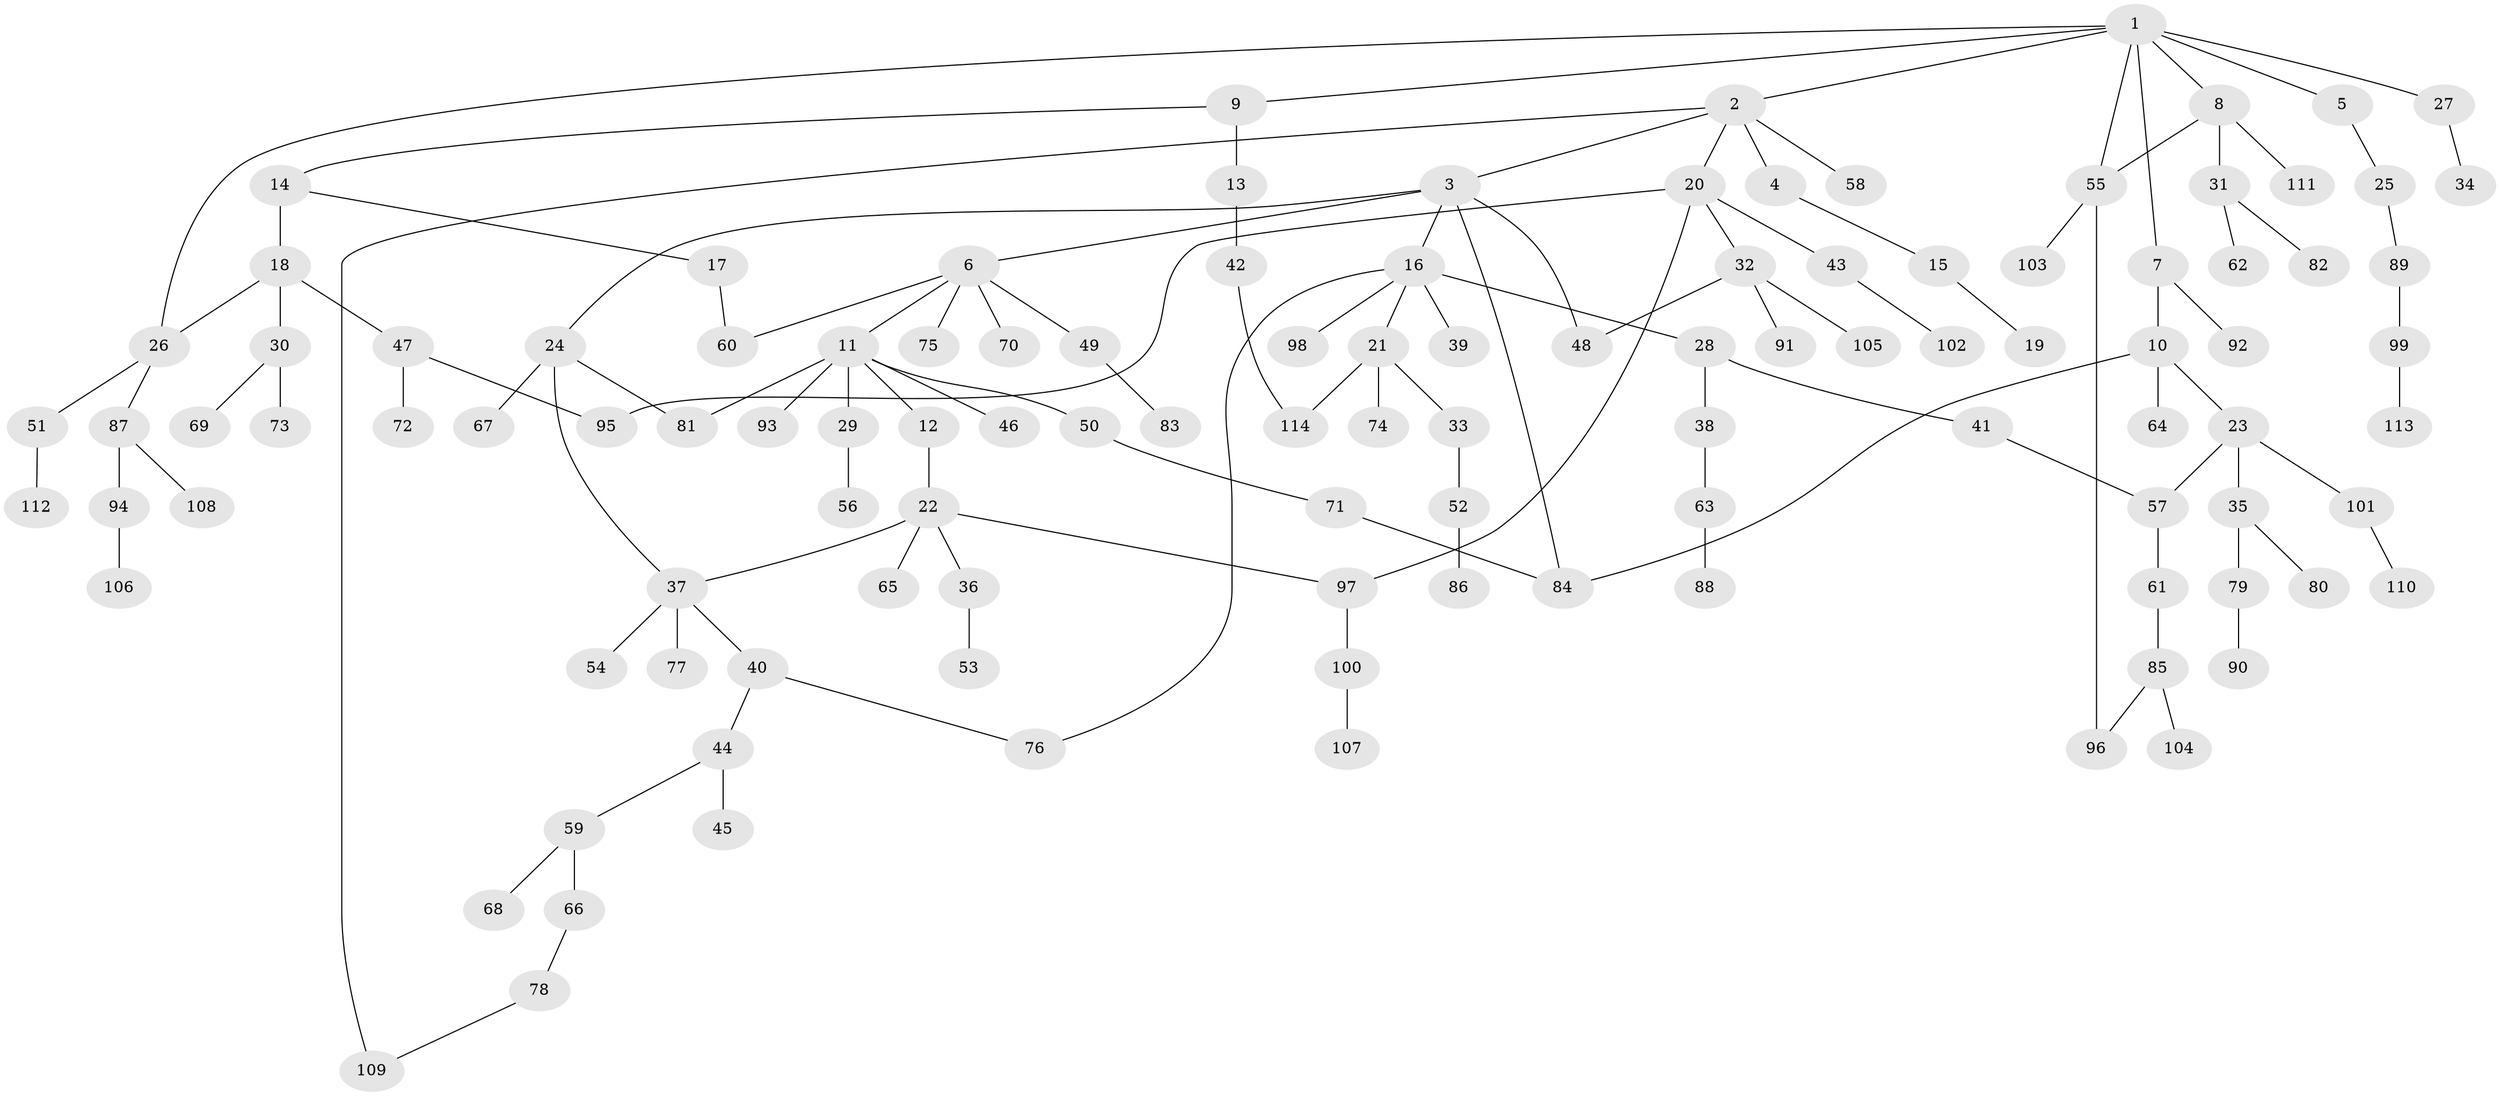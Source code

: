 // Generated by graph-tools (version 1.1) at 2025/41/03/09/25 04:41:48]
// undirected, 114 vertices, 128 edges
graph export_dot {
graph [start="1"]
  node [color=gray90,style=filled];
  1;
  2;
  3;
  4;
  5;
  6;
  7;
  8;
  9;
  10;
  11;
  12;
  13;
  14;
  15;
  16;
  17;
  18;
  19;
  20;
  21;
  22;
  23;
  24;
  25;
  26;
  27;
  28;
  29;
  30;
  31;
  32;
  33;
  34;
  35;
  36;
  37;
  38;
  39;
  40;
  41;
  42;
  43;
  44;
  45;
  46;
  47;
  48;
  49;
  50;
  51;
  52;
  53;
  54;
  55;
  56;
  57;
  58;
  59;
  60;
  61;
  62;
  63;
  64;
  65;
  66;
  67;
  68;
  69;
  70;
  71;
  72;
  73;
  74;
  75;
  76;
  77;
  78;
  79;
  80;
  81;
  82;
  83;
  84;
  85;
  86;
  87;
  88;
  89;
  90;
  91;
  92;
  93;
  94;
  95;
  96;
  97;
  98;
  99;
  100;
  101;
  102;
  103;
  104;
  105;
  106;
  107;
  108;
  109;
  110;
  111;
  112;
  113;
  114;
  1 -- 2;
  1 -- 5;
  1 -- 7;
  1 -- 8;
  1 -- 9;
  1 -- 26;
  1 -- 27;
  1 -- 55;
  2 -- 3;
  2 -- 4;
  2 -- 20;
  2 -- 58;
  2 -- 109;
  3 -- 6;
  3 -- 16;
  3 -- 24;
  3 -- 48;
  3 -- 84;
  4 -- 15;
  5 -- 25;
  6 -- 11;
  6 -- 49;
  6 -- 60;
  6 -- 70;
  6 -- 75;
  7 -- 10;
  7 -- 92;
  8 -- 31;
  8 -- 111;
  8 -- 55;
  9 -- 13;
  9 -- 14;
  10 -- 23;
  10 -- 64;
  10 -- 84;
  11 -- 12;
  11 -- 29;
  11 -- 46;
  11 -- 50;
  11 -- 81;
  11 -- 93;
  12 -- 22;
  13 -- 42;
  14 -- 17;
  14 -- 18;
  15 -- 19;
  16 -- 21;
  16 -- 28;
  16 -- 39;
  16 -- 98;
  16 -- 76;
  17 -- 60;
  18 -- 30;
  18 -- 47;
  18 -- 26;
  20 -- 32;
  20 -- 43;
  20 -- 97;
  20 -- 95;
  21 -- 33;
  21 -- 74;
  21 -- 114;
  22 -- 36;
  22 -- 37;
  22 -- 65;
  22 -- 97;
  23 -- 35;
  23 -- 57;
  23 -- 101;
  24 -- 67;
  24 -- 81;
  24 -- 37;
  25 -- 89;
  26 -- 51;
  26 -- 87;
  27 -- 34;
  28 -- 38;
  28 -- 41;
  29 -- 56;
  30 -- 69;
  30 -- 73;
  31 -- 62;
  31 -- 82;
  32 -- 48;
  32 -- 91;
  32 -- 105;
  33 -- 52;
  35 -- 79;
  35 -- 80;
  36 -- 53;
  37 -- 40;
  37 -- 54;
  37 -- 77;
  38 -- 63;
  40 -- 44;
  40 -- 76;
  41 -- 57;
  42 -- 114;
  43 -- 102;
  44 -- 45;
  44 -- 59;
  47 -- 72;
  47 -- 95;
  49 -- 83;
  50 -- 71;
  51 -- 112;
  52 -- 86;
  55 -- 103;
  55 -- 96;
  57 -- 61;
  59 -- 66;
  59 -- 68;
  61 -- 85;
  63 -- 88;
  66 -- 78;
  71 -- 84;
  78 -- 109;
  79 -- 90;
  85 -- 96;
  85 -- 104;
  87 -- 94;
  87 -- 108;
  89 -- 99;
  94 -- 106;
  97 -- 100;
  99 -- 113;
  100 -- 107;
  101 -- 110;
}
